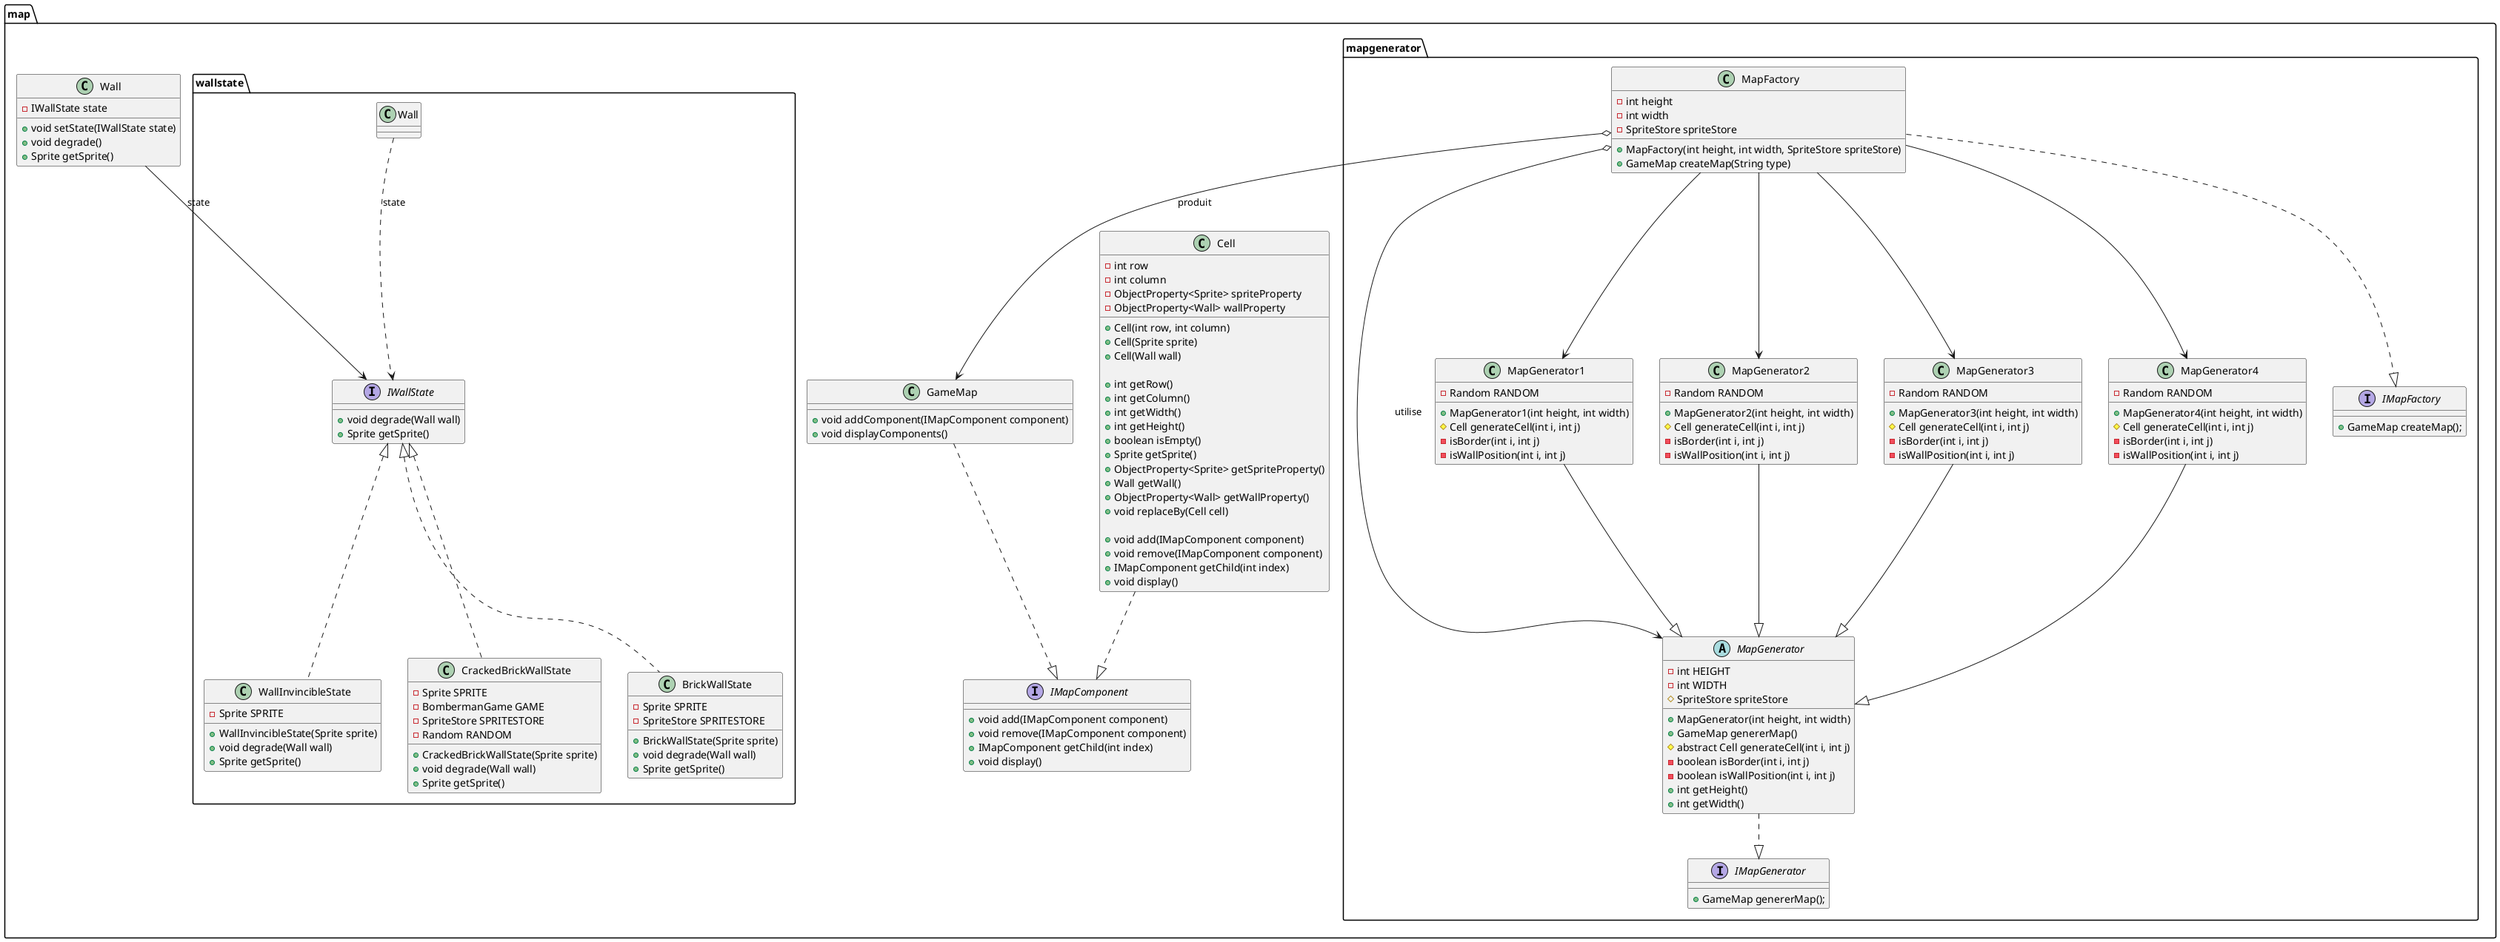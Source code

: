 @startuml
package map {

    package wallstate {
        interface IWallState {
            + void degrade(Wall wall)
            + Sprite getSprite()
        }

        class WallInvincibleState implements IWallState {
            - Sprite SPRITE
            + WallInvincibleState(Sprite sprite)
            + void degrade(Wall wall)
            + Sprite getSprite()
        }

        class CrackedBrickWallState implements IWallState {
            - Sprite SPRITE
            - BombermanGame GAME
            - SpriteStore SPRITESTORE
            - Random RANDOM

            + CrackedBrickWallState(Sprite sprite)
            + void degrade(Wall wall)
            + Sprite getSprite()
        }

        class BrickWallState implements IWallState {
            - Sprite SPRITE
            - SpriteStore SPRITESTORE
            + BrickWallState(Sprite sprite)
            + void degrade(Wall wall)
            + Sprite getSprite()
        }

        Wall ..> IWallState : "state"
    }

    package mapgenerator {
        interface IMapGenerator {
            + GameMap genererMap();
        }

        abstract class MapGenerator {
            - int HEIGHT
            - int WIDTH
            # SpriteStore spriteStore

            + MapGenerator(int height, int width)
            + GameMap genererMap()
            # abstract Cell generateCell(int i, int j)
            - boolean isBorder(int i, int j)
            - boolean isWallPosition(int i, int j)
            + int getHeight()
            + int getWidth()
        }

        MapGenerator ..|> IMapGenerator

        class MapGenerator1 {
            - Random RANDOM
            + MapGenerator1(int height, int width)
            # Cell generateCell(int i, int j)
            - isBorder(int i, int j)
            - isWallPosition(int i, int j)
        }

        class MapGenerator2 {
            - Random RANDOM
            + MapGenerator2(int height, int width)
            # Cell generateCell(int i, int j)
            - isBorder(int i, int j)
            - isWallPosition(int i, int j)
        }

        class MapGenerator3 {
            - Random RANDOM
            + MapGenerator3(int height, int width)
            # Cell generateCell(int i, int j)
            - isBorder(int i, int j)
            - isWallPosition(int i, int j)
        }

        class MapGenerator4 {
            - Random RANDOM
            + MapGenerator4(int height, int width)
            # Cell generateCell(int i, int j)
            - isBorder(int i, int j)
            - isWallPosition(int i, int j)
        }

        MapGenerator1 --|> MapGenerator
        MapGenerator2 --|> MapGenerator
        MapGenerator3 --|> MapGenerator
        MapGenerator4 --|> MapGenerator

        interface IMapFactory {
            + GameMap createMap();
        }

        class MapFactory {
            - int height
            - int width
            - SpriteStore spriteStore

            + MapFactory(int height, int width, SpriteStore spriteStore)
            + GameMap createMap(String type)
        }

        MapFactory ..|> IMapFactory
        MapFactory o--> MapGenerator : utilise
    }

    class Wall {
        - IWallState state
        + void setState(IWallState state)
        + void degrade()
        + Sprite getSprite()
    }

    Wall --> IWallState : "state"

    class GameMap {
        + void addComponent(IMapComponent component)
        + void displayComponents()
    }

    interface IMapComponent {
        + void add(IMapComponent component)
        + void remove(IMapComponent component)
        + IMapComponent getChild(int index)
        + void display()
    }

    class Cell {
            - int row
            - int column
            - ObjectProperty<Sprite> spriteProperty
            - ObjectProperty<Wall> wallProperty

            + Cell(int row, int column)
            + Cell(Sprite sprite)
            + Cell(Wall wall)

            + int getRow()
            + int getColumn()
            + int getWidth()
            + int getHeight()
            + boolean isEmpty()
            + Sprite getSprite()
            + ObjectProperty<Sprite> getSpriteProperty()
            + Wall getWall()
            + ObjectProperty<Wall> getWallProperty()
            + void replaceBy(Cell cell)

            + void add(IMapComponent component)
            + void remove(IMapComponent component)
            + IMapComponent getChild(int index)
            + void display()
        }

    GameMap ..|> IMapComponent
    MapFactory o--> GameMap : produit
    MapFactory --> MapGenerator1
    MapFactory --> MapGenerator2
    MapFactory --> MapGenerator3
    MapFactory --> MapGenerator4
    Cell ..|> IMapComponent
}

@enduml
